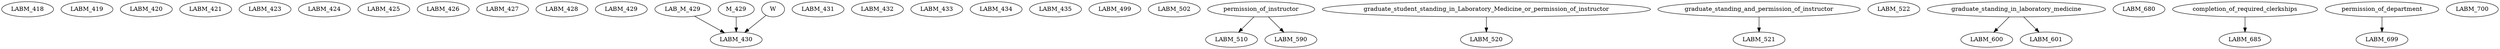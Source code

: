 digraph G {
    LABM_418;
    LABM_419;
    LABM_420;
    LABM_421;
    LABM_423;
    LABM_424;
    LABM_425;
    LABM_426;
    LABM_427;
    LABM_428;
    LABM_429;
    edge [color=black];
    LAB_M_429 -> LABM_430;
    M_429 -> LABM_430;
    W -> LABM_430;
    LABM_431;
    LABM_432;
    LABM_433;
    LABM_434;
    LABM_435;
    LABM_499;
    LABM_502;
    edge [color=black];
    permission_of_instructor -> LABM_510;
    edge [color=black];
    graduate_student_standing_in_Laboratory_Medicine_or_permission_of_instructor -> LABM_520;
    edge [color=black];
    graduate_standing_and_permission_of_instructor -> LABM_521;
    LABM_522;
    edge [color=black];
    permission_of_instructor -> LABM_590;
    edge [color=black];
    graduate_standing_in_laboratory_medicine -> LABM_600;
    edge [color=black];
    graduate_standing_in_laboratory_medicine -> LABM_601;
    LABM_680;
    edge [color=black];
    completion_of_required_clerkships -> LABM_685;
    edge [color=black];
    permission_of_department -> LABM_699;
    LABM_700;
}
